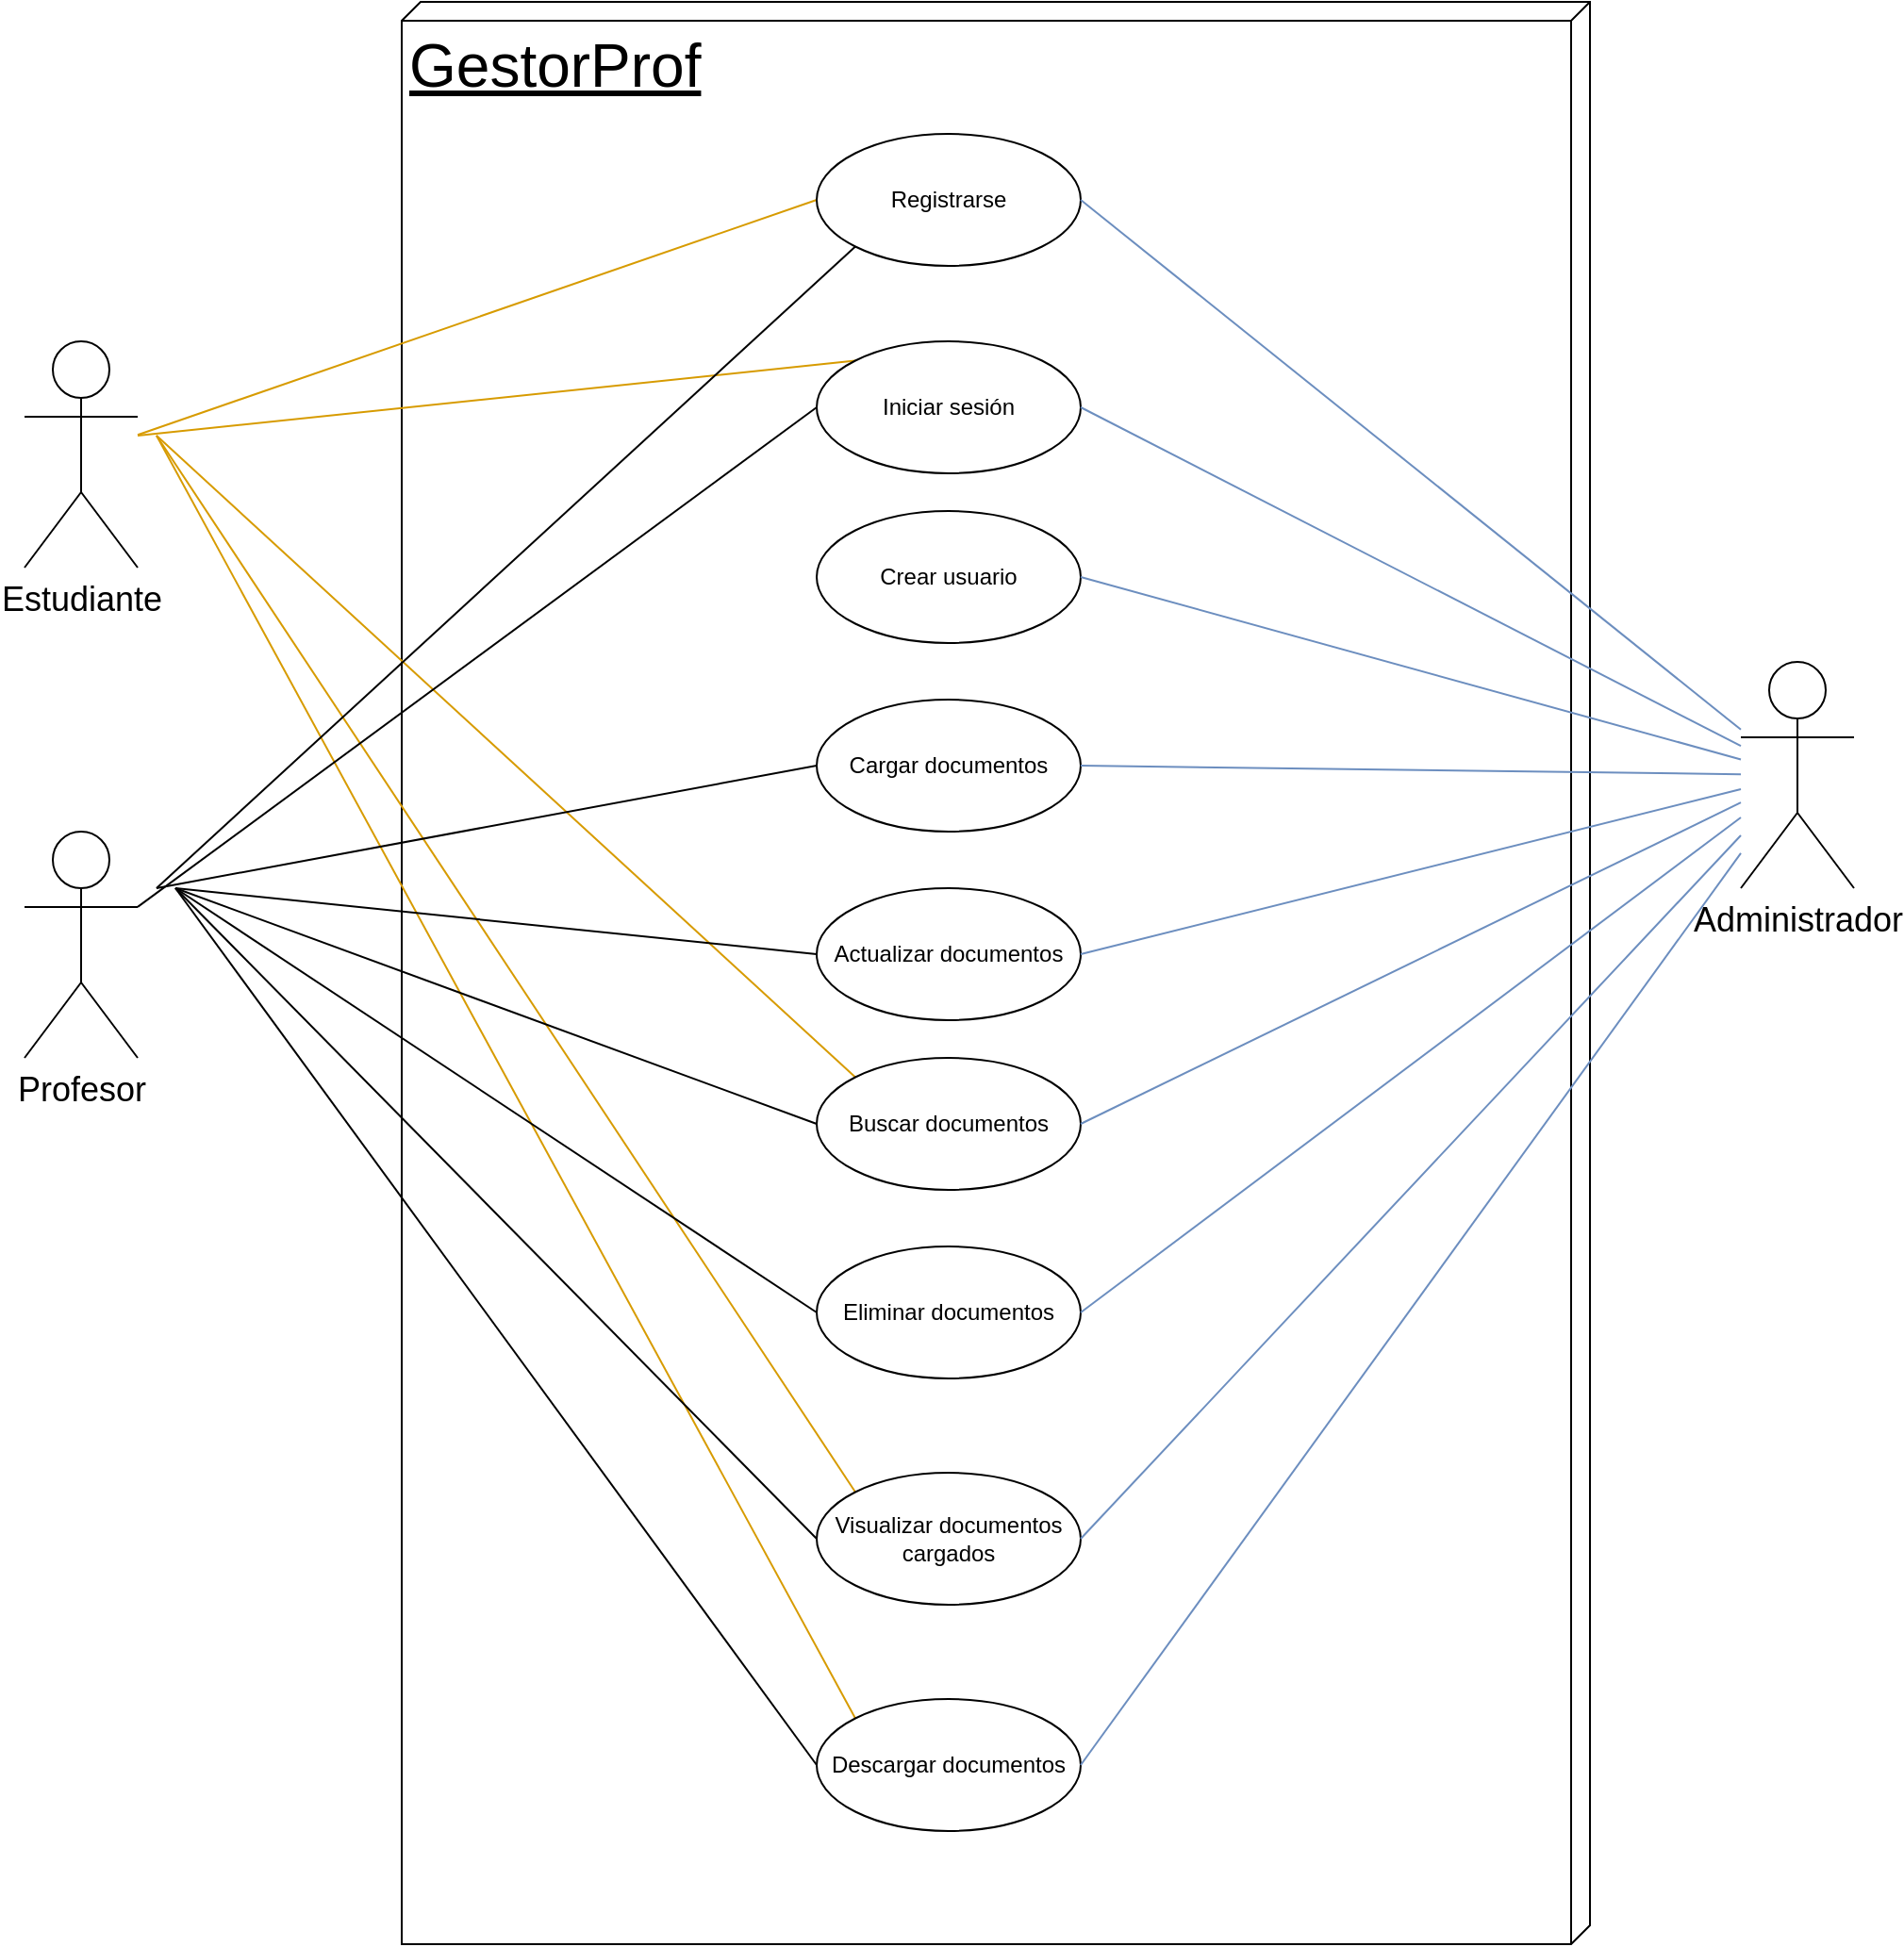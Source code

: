 <mxfile version="14.6.13" type="device"><diagram id="bB6BU_MyAdHuUKFhfsw5" name="Página-1"><mxGraphModel dx="2840" dy="1647" grid="1" gridSize="10" guides="1" tooltips="1" connect="1" arrows="1" fold="1" page="1" pageScale="1" pageWidth="827" pageHeight="1169" math="0" shadow="0"><root><mxCell id="0"/><mxCell id="1" parent="0"/><mxCell id="zxftUwXKdePMaNzSJw4G-15" value="GestorProf" style="verticalAlign=top;align=left;spacingTop=8;spacingLeft=2;spacingRight=12;shape=cube;size=10;direction=south;fontStyle=4;html=1;fontSize=32;" vertex="1" parent="1"><mxGeometry x="560" y="60" width="630" height="1030" as="geometry"/></mxCell><mxCell id="zxftUwXKdePMaNzSJw4G-29" style="edgeStyle=none;rounded=0;orthogonalLoop=1;jettySize=auto;html=1;entryX=0;entryY=0.5;entryDx=0;entryDy=0;fontSize=18;endArrow=none;endFill=0;fillColor=#ffe6cc;strokeColor=#d79b00;" edge="1" parent="1" source="zxftUwXKdePMaNzSJw4G-4" target="zxftUwXKdePMaNzSJw4G-13"><mxGeometry relative="1" as="geometry"/></mxCell><mxCell id="zxftUwXKdePMaNzSJw4G-30" style="edgeStyle=none;rounded=0;orthogonalLoop=1;jettySize=auto;html=1;fontSize=18;endArrow=none;endFill=0;entryX=0;entryY=0;entryDx=0;entryDy=0;fillColor=#ffe6cc;strokeColor=#d79b00;" edge="1" parent="1" target="zxftUwXKdePMaNzSJw4G-6"><mxGeometry relative="1" as="geometry"><mxPoint x="420" y="290" as="sourcePoint"/><mxPoint x="800" y="240" as="targetPoint"/></mxGeometry></mxCell><mxCell id="zxftUwXKdePMaNzSJw4G-31" style="edgeStyle=none;rounded=0;orthogonalLoop=1;jettySize=auto;html=1;entryX=0;entryY=0;entryDx=0;entryDy=0;fontSize=18;endArrow=none;endFill=0;fillColor=#ffe6cc;strokeColor=#d79b00;" edge="1" parent="1" target="zxftUwXKdePMaNzSJw4G-10"><mxGeometry relative="1" as="geometry"><mxPoint x="430" y="290" as="sourcePoint"/></mxGeometry></mxCell><mxCell id="zxftUwXKdePMaNzSJw4G-32" style="edgeStyle=none;rounded=0;orthogonalLoop=1;jettySize=auto;html=1;entryX=0;entryY=0;entryDx=0;entryDy=0;fontSize=18;endArrow=none;endFill=0;fillColor=#ffe6cc;strokeColor=#d79b00;" edge="1" parent="1" target="zxftUwXKdePMaNzSJw4G-9"><mxGeometry relative="1" as="geometry"><mxPoint x="430" y="290" as="sourcePoint"/></mxGeometry></mxCell><mxCell id="zxftUwXKdePMaNzSJw4G-33" style="edgeStyle=none;rounded=0;orthogonalLoop=1;jettySize=auto;html=1;entryX=0;entryY=0;entryDx=0;entryDy=0;fontSize=18;endArrow=none;endFill=0;fillColor=#ffe6cc;strokeColor=#d79b00;" edge="1" parent="1" target="zxftUwXKdePMaNzSJw4G-14"><mxGeometry relative="1" as="geometry"><mxPoint x="430" y="290" as="sourcePoint"/></mxGeometry></mxCell><mxCell id="zxftUwXKdePMaNzSJw4G-4" value="Estudiante" style="shape=umlActor;verticalLabelPosition=bottom;verticalAlign=top;html=1;outlineConnect=0;fontSize=18;" vertex="1" parent="1"><mxGeometry x="360" y="240" width="60" height="120" as="geometry"/></mxCell><mxCell id="zxftUwXKdePMaNzSJw4G-6" value="Iniciar sesión" style="ellipse;whiteSpace=wrap;html=1;" vertex="1" parent="1"><mxGeometry x="780" y="240" width="140" height="70" as="geometry"/></mxCell><mxCell id="zxftUwXKdePMaNzSJw4G-7" value="Crear usuario" style="ellipse;whiteSpace=wrap;html=1;" vertex="1" parent="1"><mxGeometry x="780" y="330" width="140" height="70" as="geometry"/></mxCell><mxCell id="zxftUwXKdePMaNzSJw4G-8" value="Cargar documentos" style="ellipse;whiteSpace=wrap;html=1;" vertex="1" parent="1"><mxGeometry x="780" y="430" width="140" height="70" as="geometry"/></mxCell><mxCell id="zxftUwXKdePMaNzSJw4G-9" value="Visualizar documentos cargados" style="ellipse;whiteSpace=wrap;html=1;" vertex="1" parent="1"><mxGeometry x="780" y="840" width="140" height="70" as="geometry"/></mxCell><mxCell id="zxftUwXKdePMaNzSJw4G-10" value="Buscar documentos" style="ellipse;whiteSpace=wrap;html=1;" vertex="1" parent="1"><mxGeometry x="780" y="620" width="140" height="70" as="geometry"/></mxCell><mxCell id="zxftUwXKdePMaNzSJw4G-11" value="Actualizar documentos" style="ellipse;whiteSpace=wrap;html=1;" vertex="1" parent="1"><mxGeometry x="780" y="530" width="140" height="70" as="geometry"/></mxCell><mxCell id="zxftUwXKdePMaNzSJw4G-12" value="Eliminar documentos" style="ellipse;whiteSpace=wrap;html=1;" vertex="1" parent="1"><mxGeometry x="780" y="720" width="140" height="70" as="geometry"/></mxCell><mxCell id="zxftUwXKdePMaNzSJw4G-13" value="Registrarse" style="ellipse;whiteSpace=wrap;html=1;" vertex="1" parent="1"><mxGeometry x="780" y="130" width="140" height="70" as="geometry"/></mxCell><mxCell id="zxftUwXKdePMaNzSJw4G-14" value="Descargar documentos" style="ellipse;whiteSpace=wrap;html=1;" vertex="1" parent="1"><mxGeometry x="780" y="960" width="140" height="70" as="geometry"/></mxCell><mxCell id="zxftUwXKdePMaNzSJw4G-20" style="rounded=0;orthogonalLoop=1;jettySize=auto;html=1;fontSize=18;entryX=0;entryY=1;entryDx=0;entryDy=0;horizontal=1;endArrow=none;endFill=0;" edge="1" parent="1" target="zxftUwXKdePMaNzSJw4G-13"><mxGeometry relative="1" as="geometry"><mxPoint x="430" y="530" as="sourcePoint"/><mxPoint x="790" y="180" as="targetPoint"/></mxGeometry></mxCell><mxCell id="zxftUwXKdePMaNzSJw4G-22" style="rounded=0;orthogonalLoop=1;jettySize=auto;html=1;exitX=1;exitY=0.333;exitDx=0;exitDy=0;exitPerimeter=0;entryX=0;entryY=0.5;entryDx=0;entryDy=0;fontSize=18;endArrow=none;endFill=0;" edge="1" parent="1" source="zxftUwXKdePMaNzSJw4G-17" target="zxftUwXKdePMaNzSJw4G-6"><mxGeometry relative="1" as="geometry"/></mxCell><mxCell id="zxftUwXKdePMaNzSJw4G-23" style="edgeStyle=none;rounded=0;orthogonalLoop=1;jettySize=auto;html=1;entryX=0;entryY=0.5;entryDx=0;entryDy=0;fontSize=18;endArrow=none;endFill=0;" edge="1" parent="1" target="zxftUwXKdePMaNzSJw4G-8"><mxGeometry relative="1" as="geometry"><mxPoint x="430" y="530" as="sourcePoint"/></mxGeometry></mxCell><mxCell id="zxftUwXKdePMaNzSJw4G-24" style="edgeStyle=none;rounded=0;orthogonalLoop=1;jettySize=auto;html=1;entryX=0;entryY=0.5;entryDx=0;entryDy=0;fontSize=18;endArrow=none;endFill=0;" edge="1" parent="1" target="zxftUwXKdePMaNzSJw4G-11"><mxGeometry relative="1" as="geometry"><mxPoint x="440" y="530" as="sourcePoint"/></mxGeometry></mxCell><mxCell id="zxftUwXKdePMaNzSJw4G-25" style="edgeStyle=none;rounded=0;orthogonalLoop=1;jettySize=auto;html=1;entryX=0;entryY=0.5;entryDx=0;entryDy=0;fontSize=18;endArrow=none;endFill=0;" edge="1" parent="1" target="zxftUwXKdePMaNzSJw4G-10"><mxGeometry relative="1" as="geometry"><mxPoint x="440" y="530" as="sourcePoint"/></mxGeometry></mxCell><mxCell id="zxftUwXKdePMaNzSJw4G-26" style="edgeStyle=none;rounded=0;orthogonalLoop=1;jettySize=auto;html=1;entryX=0;entryY=0.5;entryDx=0;entryDy=0;fontSize=18;endArrow=none;endFill=0;" edge="1" parent="1" target="zxftUwXKdePMaNzSJw4G-12"><mxGeometry relative="1" as="geometry"><mxPoint x="440" y="530" as="sourcePoint"/></mxGeometry></mxCell><mxCell id="zxftUwXKdePMaNzSJw4G-27" style="edgeStyle=none;rounded=0;orthogonalLoop=1;jettySize=auto;html=1;entryX=0;entryY=0.5;entryDx=0;entryDy=0;fontSize=18;endArrow=none;endFill=0;" edge="1" parent="1" target="zxftUwXKdePMaNzSJw4G-9"><mxGeometry relative="1" as="geometry"><mxPoint x="440" y="530" as="sourcePoint"/></mxGeometry></mxCell><mxCell id="zxftUwXKdePMaNzSJw4G-28" style="edgeStyle=none;rounded=0;orthogonalLoop=1;jettySize=auto;html=1;entryX=0;entryY=0.5;entryDx=0;entryDy=0;fontSize=18;endArrow=none;endFill=0;" edge="1" parent="1" target="zxftUwXKdePMaNzSJw4G-14"><mxGeometry relative="1" as="geometry"><mxPoint x="440" y="530" as="sourcePoint"/></mxGeometry></mxCell><mxCell id="zxftUwXKdePMaNzSJw4G-17" value="Profesor" style="shape=umlActor;verticalLabelPosition=bottom;verticalAlign=top;html=1;outlineConnect=0;fontSize=18;" vertex="1" parent="1"><mxGeometry x="360" y="500" width="60" height="120" as="geometry"/></mxCell><mxCell id="zxftUwXKdePMaNzSJw4G-34" style="edgeStyle=none;rounded=0;orthogonalLoop=1;jettySize=auto;html=1;fontSize=18;endArrow=none;endFill=0;entryX=1;entryY=0.5;entryDx=0;entryDy=0;fillColor=#dae8fc;strokeColor=#6c8ebf;" edge="1" parent="1" source="zxftUwXKdePMaNzSJw4G-19" target="zxftUwXKdePMaNzSJw4G-13"><mxGeometry relative="1" as="geometry"/></mxCell><mxCell id="zxftUwXKdePMaNzSJw4G-35" style="edgeStyle=none;rounded=0;orthogonalLoop=1;jettySize=auto;html=1;entryX=1;entryY=0.5;entryDx=0;entryDy=0;fontSize=18;endArrow=none;endFill=0;fillColor=#dae8fc;strokeColor=#6c8ebf;" edge="1" parent="1" source="zxftUwXKdePMaNzSJw4G-19" target="zxftUwXKdePMaNzSJw4G-6"><mxGeometry relative="1" as="geometry"/></mxCell><mxCell id="zxftUwXKdePMaNzSJw4G-36" style="edgeStyle=none;rounded=0;orthogonalLoop=1;jettySize=auto;html=1;entryX=1;entryY=0.5;entryDx=0;entryDy=0;fontSize=18;endArrow=none;endFill=0;fillColor=#dae8fc;strokeColor=#6c8ebf;" edge="1" parent="1" source="zxftUwXKdePMaNzSJw4G-19" target="zxftUwXKdePMaNzSJw4G-7"><mxGeometry relative="1" as="geometry"/></mxCell><mxCell id="zxftUwXKdePMaNzSJw4G-37" style="edgeStyle=none;rounded=0;orthogonalLoop=1;jettySize=auto;html=1;entryX=1;entryY=0.5;entryDx=0;entryDy=0;fontSize=18;endArrow=none;endFill=0;fillColor=#dae8fc;strokeColor=#6c8ebf;" edge="1" parent="1" source="zxftUwXKdePMaNzSJw4G-19" target="zxftUwXKdePMaNzSJw4G-8"><mxGeometry relative="1" as="geometry"/></mxCell><mxCell id="zxftUwXKdePMaNzSJw4G-38" style="edgeStyle=none;rounded=0;orthogonalLoop=1;jettySize=auto;html=1;entryX=1;entryY=0.5;entryDx=0;entryDy=0;fontSize=18;endArrow=none;endFill=0;fillColor=#dae8fc;strokeColor=#6c8ebf;" edge="1" parent="1" source="zxftUwXKdePMaNzSJw4G-19" target="zxftUwXKdePMaNzSJw4G-11"><mxGeometry relative="1" as="geometry"/></mxCell><mxCell id="zxftUwXKdePMaNzSJw4G-39" style="edgeStyle=none;rounded=0;orthogonalLoop=1;jettySize=auto;html=1;entryX=1;entryY=0.5;entryDx=0;entryDy=0;fontSize=18;endArrow=none;endFill=0;fillColor=#dae8fc;strokeColor=#6c8ebf;" edge="1" parent="1" source="zxftUwXKdePMaNzSJw4G-19" target="zxftUwXKdePMaNzSJw4G-10"><mxGeometry relative="1" as="geometry"/></mxCell><mxCell id="zxftUwXKdePMaNzSJw4G-40" style="edgeStyle=none;rounded=0;orthogonalLoop=1;jettySize=auto;html=1;entryX=1;entryY=0.5;entryDx=0;entryDy=0;fontSize=18;endArrow=none;endFill=0;fillColor=#dae8fc;strokeColor=#6c8ebf;" edge="1" parent="1" source="zxftUwXKdePMaNzSJw4G-19" target="zxftUwXKdePMaNzSJw4G-12"><mxGeometry relative="1" as="geometry"/></mxCell><mxCell id="zxftUwXKdePMaNzSJw4G-41" style="edgeStyle=none;rounded=0;orthogonalLoop=1;jettySize=auto;html=1;entryX=1;entryY=0.5;entryDx=0;entryDy=0;fontSize=18;endArrow=none;endFill=0;fillColor=#dae8fc;strokeColor=#6c8ebf;" edge="1" parent="1" source="zxftUwXKdePMaNzSJw4G-19" target="zxftUwXKdePMaNzSJw4G-9"><mxGeometry relative="1" as="geometry"/></mxCell><mxCell id="zxftUwXKdePMaNzSJw4G-42" style="edgeStyle=none;rounded=0;orthogonalLoop=1;jettySize=auto;html=1;entryX=1;entryY=0.5;entryDx=0;entryDy=0;fontSize=18;endArrow=none;endFill=0;fillColor=#dae8fc;strokeColor=#6c8ebf;" edge="1" parent="1" source="zxftUwXKdePMaNzSJw4G-19" target="zxftUwXKdePMaNzSJw4G-14"><mxGeometry relative="1" as="geometry"/></mxCell><mxCell id="zxftUwXKdePMaNzSJw4G-19" value="Administrador" style="shape=umlActor;verticalLabelPosition=bottom;verticalAlign=top;html=1;outlineConnect=0;fontSize=18;" vertex="1" parent="1"><mxGeometry x="1270" y="410" width="60" height="120" as="geometry"/></mxCell></root></mxGraphModel></diagram></mxfile>
